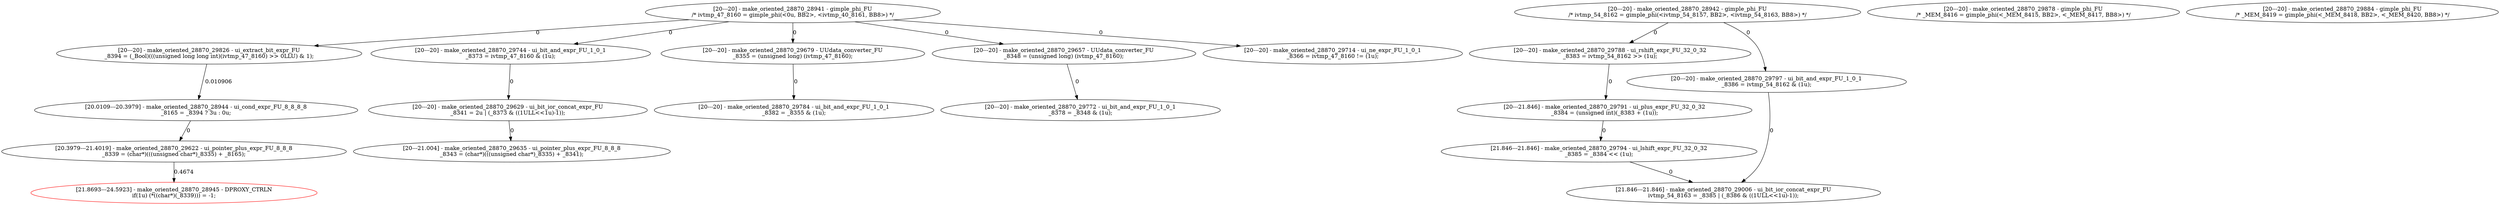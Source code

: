 digraph G {
7[label="[20---20] - make_oriented_28870_28941 - gimple_phi_FU\n/* ivtmp_47_8160 = gimple_phi(<0u, BB2>, <ivtmp_40_8161, BB8>) */\n"];
8[label="[20---20] - make_oriented_28870_28942 - gimple_phi_FU\n/* ivtmp_54_8162 = gimple_phi(<ivtmp_54_8157, BB2>, <ivtmp_54_8163, BB8>) */\n"];
9[label="[20---20] - make_oriented_28870_29878 - gimple_phi_FU\n/* _MEM_8416 = gimple_phi(<_MEM_8415, BB2>, <_MEM_8417, BB8>) */\n"];
10[label="[20---20] - make_oriented_28870_29884 - gimple_phi_FU\n/* _MEM_8419 = gimple_phi(<_MEM_8418, BB2>, <_MEM_8420, BB8>) */\n"];
11[label="[20---20] - make_oriented_28870_29826 - ui_extract_bit_expr_FU\n_8394 = (_Bool)(((unsigned long long int)(ivtmp_47_8160) >> 0LLU) & 1);\n"];
12[label="[20.0109---20.3979] - make_oriented_28870_28944 - ui_cond_expr_FU_8_8_8_8\n_8165 = _8394 ? 3u : 0u;\n"];
13[label="[20.3979---21.4019] - make_oriented_28870_29622 - ui_pointer_plus_expr_FU_8_8_8\n_8339 = (char*)(((unsigned char*)_8335) + _8165);\n"];
14[color=red,label="[21.8693---24.5923] - make_oriented_28870_28945 - DPROXY_CTRLN\nif(1u) (*((char*)(_8339))) = -1;\n"];
15[label="[20---20] - make_oriented_28870_29744 - ui_bit_and_expr_FU_1_0_1\n_8373 = ivtmp_47_8160 & (1u);\n"];
16[label="[20---20] - make_oriented_28870_29629 - ui_bit_ior_concat_expr_FU\n_8341 = 2u | (_8373 & ((1ULL<<1u)-1));\n"];
17[label="[20---21.004] - make_oriented_28870_29635 - ui_pointer_plus_expr_FU_8_8_8\n_8343 = (char*)(((unsigned char*)_8335) + _8341);\n"];
19[label="[20---20] - make_oriented_28870_29679 - UUdata_converter_FU\n_8355 = (unsigned long) (ivtmp_47_8160);\n"];
20[label="[20---20] - make_oriented_28870_29784 - ui_bit_and_expr_FU_1_0_1\n_8382 = _8355 & (1u);\n"];
21[label="[20---20] - make_oriented_28870_29657 - UUdata_converter_FU\n_8348 = (unsigned long) (ivtmp_47_8160);\n"];
22[label="[20---20] - make_oriented_28870_29772 - ui_bit_and_expr_FU_1_0_1\n_8378 = _8348 & (1u);\n"];
23[label="[20---20] - make_oriented_28870_29788 - ui_rshift_expr_FU_32_0_32\n_8383 = ivtmp_54_8162 >> (1u);\n"];
24[label="[20---21.846] - make_oriented_28870_29791 - ui_plus_expr_FU_32_0_32\n_8384 = (unsigned int)(_8383 + (1u));\n"];
25[label="[21.846---21.846] - make_oriented_28870_29794 - ui_lshift_expr_FU_32_0_32\n_8385 = _8384 << (1u);\n"];
26[label="[20---20] - make_oriented_28870_29797 - ui_bit_and_expr_FU_1_0_1\n_8386 = ivtmp_54_8162 & (1u);\n"];
27[label="[21.846---21.846] - make_oriented_28870_29006 - ui_bit_ior_concat_expr_FU\nivtmp_54_8163 = _8385 | (_8386 & ((1ULL<<1u)-1));\n"];
28[label="[20---20] - make_oriented_28870_29714 - ui_ne_expr_FU_1_0_1\n_8366 = ivtmp_47_8160 != (1u);\n"];
11->12 [label=0.010906];
12->13 [label=0];
13->14 [label=0.4674];
15->16 [label=0];
16->17 [label=0];
19->20 [label=0];
21->22 [label=0];
23->24 [label=0];
24->25 [label=0];
26->27 [label=0];
7->11 [label=0];
7->15 [label=0];
7->19 [label=0];
7->21 [label=0];
8->23 [label=0];
8->26 [label=0];
25->27 [label=0];
7->28 [label=0];
}
